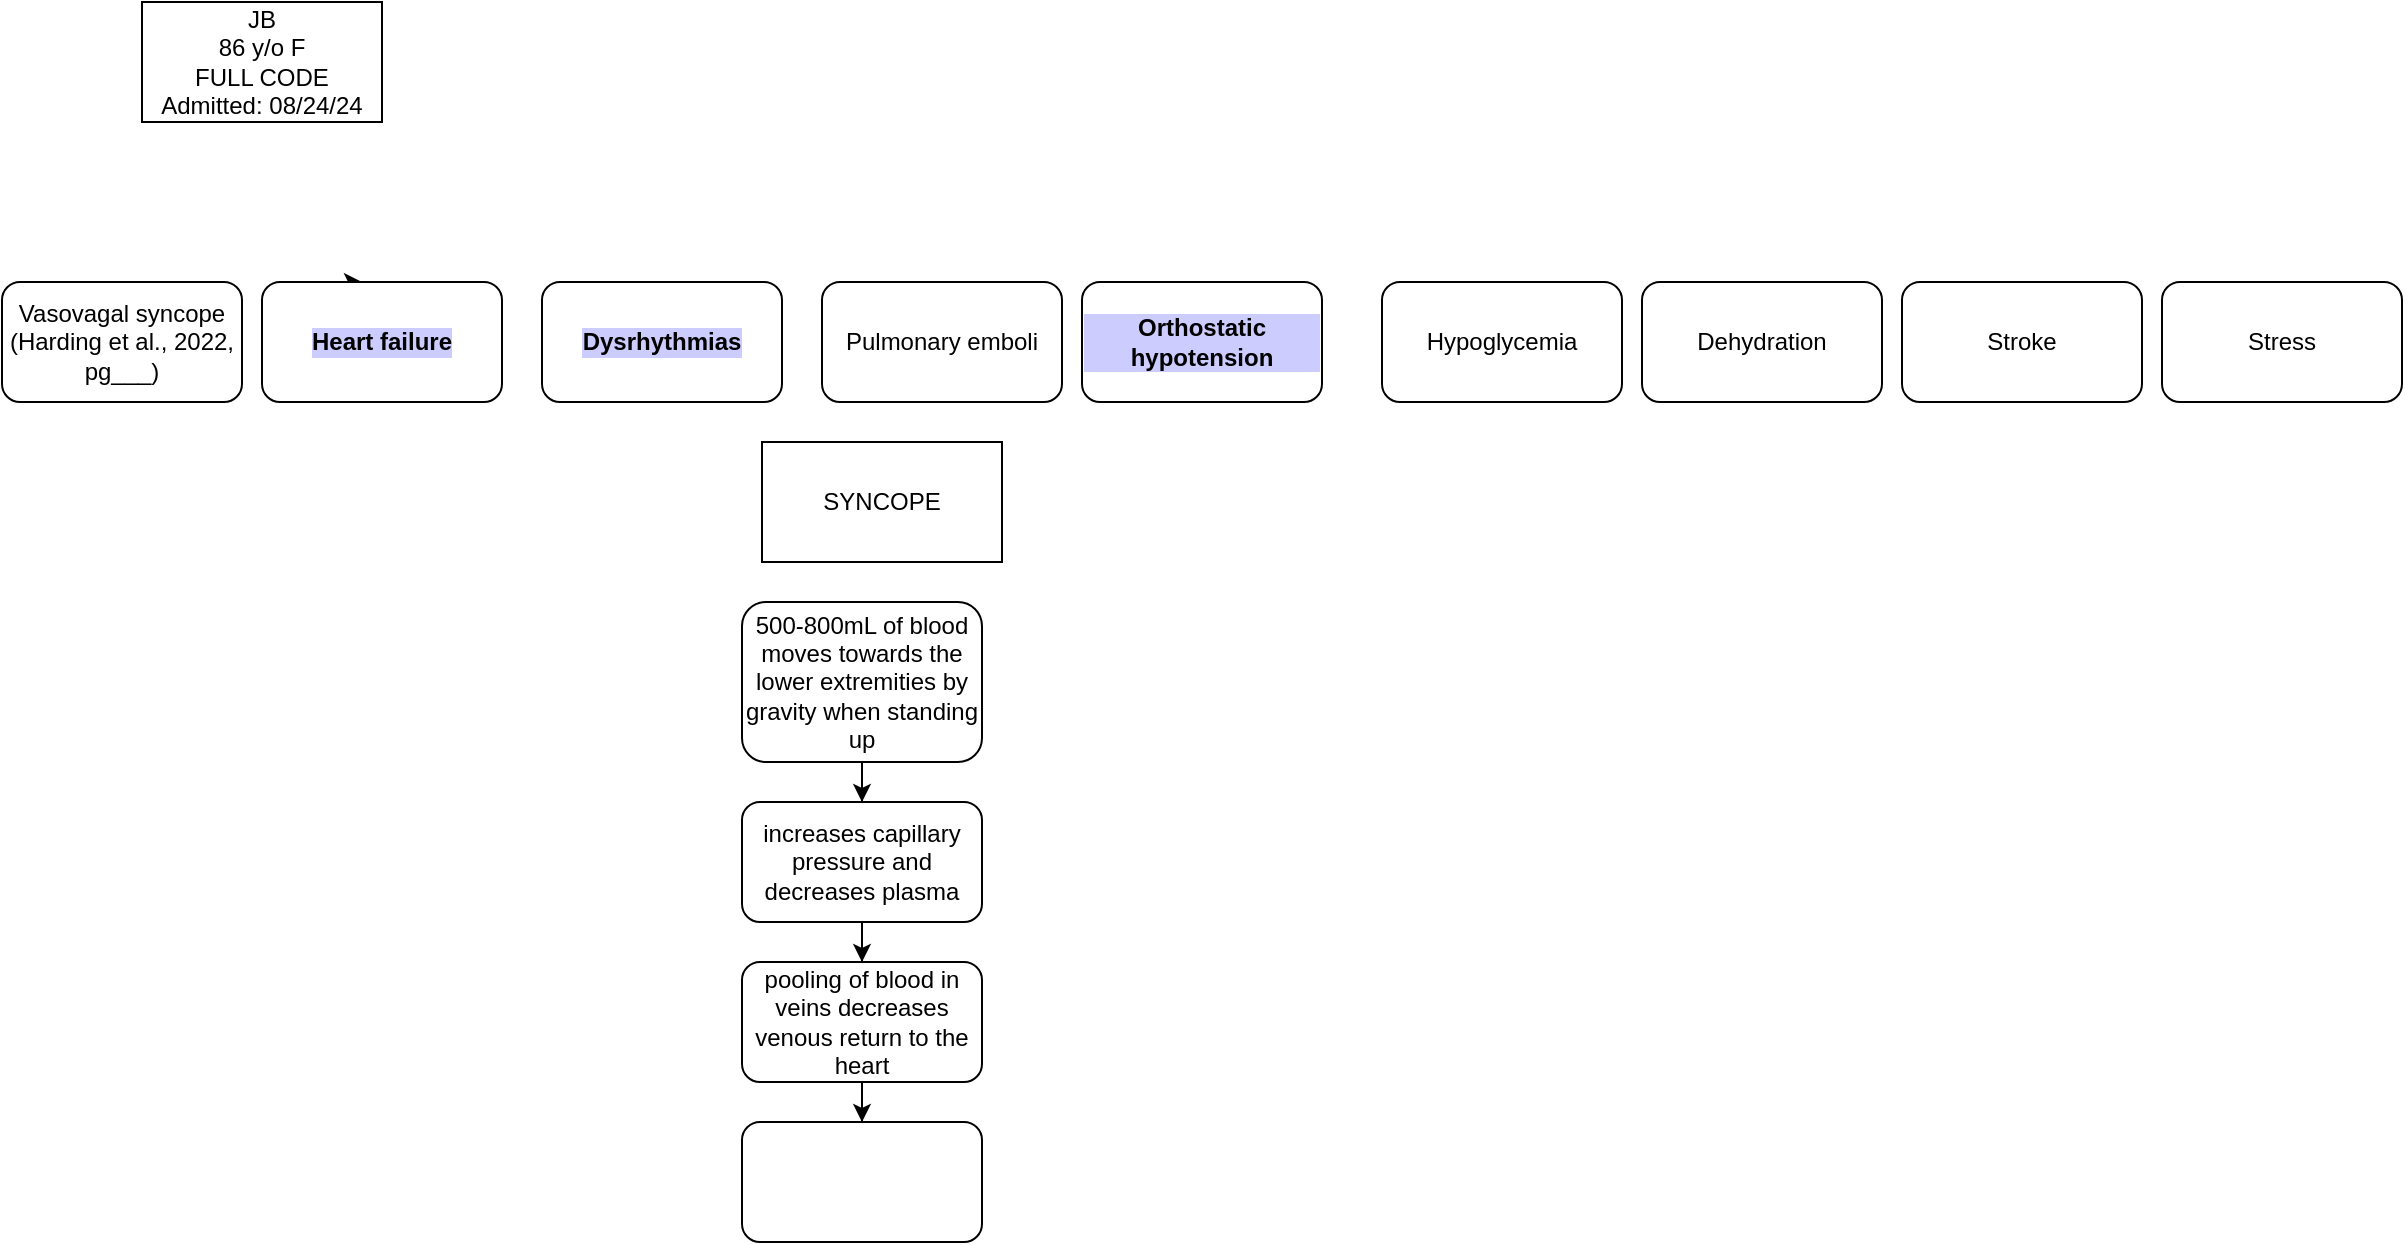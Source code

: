 <mxfile version="24.7.8">
  <diagram name="Page-1" id="JwKQs30fpyQAU54tK5lM">
    <mxGraphModel dx="1018" dy="661" grid="1" gridSize="10" guides="1" tooltips="1" connect="1" arrows="1" fold="1" page="1" pageScale="1" pageWidth="850" pageHeight="1100" math="0" shadow="0">
      <root>
        <mxCell id="0" />
        <mxCell id="1" parent="0" />
        <mxCell id="rDe-ku0naCSiRZYIw7cr-1" value="JB&lt;div&gt;86 y/o F&lt;/div&gt;&lt;div&gt;FULL CODE&lt;/div&gt;&lt;div&gt;Admitted: 08/24/24&lt;/div&gt;" style="rounded=0;whiteSpace=wrap;html=1;" parent="1" vertex="1">
          <mxGeometry x="80" y="40" width="120" height="60" as="geometry" />
        </mxCell>
        <mxCell id="rDe-ku0naCSiRZYIw7cr-2" value="SYNCOPE" style="rounded=0;whiteSpace=wrap;html=1;" parent="1" vertex="1">
          <mxGeometry x="390" y="260" width="120" height="60" as="geometry" />
        </mxCell>
        <mxCell id="rDe-ku0naCSiRZYIw7cr-3" value="Vasovagal syncope&lt;div&gt;(Harding et al., 2022, pg___)&lt;/div&gt;" style="rounded=1;whiteSpace=wrap;html=1;" parent="1" vertex="1">
          <mxGeometry x="10" y="180" width="120" height="60" as="geometry" />
        </mxCell>
        <mxCell id="rDe-ku0naCSiRZYIw7cr-7" style="edgeStyle=orthogonalEdgeStyle;rounded=0;orthogonalLoop=1;jettySize=auto;html=1;exitX=0.25;exitY=0;exitDx=0;exitDy=0;" parent="1" source="rDe-ku0naCSiRZYIw7cr-4" edge="1">
          <mxGeometry relative="1" as="geometry">
            <mxPoint x="190" y="180" as="targetPoint" />
          </mxGeometry>
        </mxCell>
        <mxCell id="rDe-ku0naCSiRZYIw7cr-4" value="Heart failure" style="rounded=1;whiteSpace=wrap;html=1;labelBackgroundColor=#CCCCFF;fontStyle=1" parent="1" vertex="1">
          <mxGeometry x="140" y="180" width="120" height="60" as="geometry" />
        </mxCell>
        <mxCell id="rDe-ku0naCSiRZYIw7cr-5" value="Dysrhythmias" style="rounded=1;whiteSpace=wrap;html=1;fontStyle=1;textShadow=0;labelBackgroundColor=#CCCCFF;" parent="1" vertex="1">
          <mxGeometry x="280" y="180" width="120" height="60" as="geometry" />
        </mxCell>
        <mxCell id="rDe-ku0naCSiRZYIw7cr-6" value="Pulmonary emboli" style="rounded=1;whiteSpace=wrap;html=1;" parent="1" vertex="1">
          <mxGeometry x="420" y="180" width="120" height="60" as="geometry" />
        </mxCell>
        <mxCell id="rDe-ku0naCSiRZYIw7cr-8" value="Stress" style="rounded=1;whiteSpace=wrap;html=1;" parent="1" vertex="1">
          <mxGeometry x="1090" y="180" width="120" height="60" as="geometry" />
        </mxCell>
        <mxCell id="rDe-ku0naCSiRZYIw7cr-9" value="Hypoglycemia" style="rounded=1;whiteSpace=wrap;html=1;" parent="1" vertex="1">
          <mxGeometry x="700" y="180" width="120" height="60" as="geometry" />
        </mxCell>
        <mxCell id="rDe-ku0naCSiRZYIw7cr-10" value="Dehydration" style="rounded=1;whiteSpace=wrap;html=1;" parent="1" vertex="1">
          <mxGeometry x="830" y="180" width="120" height="60" as="geometry" />
        </mxCell>
        <mxCell id="rDe-ku0naCSiRZYIw7cr-11" value="Stroke" style="rounded=1;whiteSpace=wrap;html=1;" parent="1" vertex="1">
          <mxGeometry x="960" y="180" width="120" height="60" as="geometry" />
        </mxCell>
        <mxCell id="rDe-ku0naCSiRZYIw7cr-12" value="Orthostatic hypotension" style="rounded=1;whiteSpace=wrap;html=1;fontStyle=1;labelBorderColor=none;labelBackgroundColor=#CCCCFF;" parent="1" vertex="1">
          <mxGeometry x="550" y="180" width="120" height="60" as="geometry" />
        </mxCell>
        <mxCell id="feBVgHe762FqVsPA2SjR-2" value="" style="edgeStyle=orthogonalEdgeStyle;rounded=0;orthogonalLoop=1;jettySize=auto;html=1;" edge="1" parent="1" source="rDe-ku0naCSiRZYIw7cr-13" target="feBVgHe762FqVsPA2SjR-1">
          <mxGeometry relative="1" as="geometry" />
        </mxCell>
        <mxCell id="rDe-ku0naCSiRZYIw7cr-13" value="500-800mL of blood moves towards the lower extremities by gravity when standing up" style="rounded=1;whiteSpace=wrap;html=1;" parent="1" vertex="1">
          <mxGeometry x="380" y="340" width="120" height="80" as="geometry" />
        </mxCell>
        <mxCell id="feBVgHe762FqVsPA2SjR-4" value="" style="edgeStyle=orthogonalEdgeStyle;rounded=0;orthogonalLoop=1;jettySize=auto;html=1;" edge="1" parent="1" source="feBVgHe762FqVsPA2SjR-1" target="feBVgHe762FqVsPA2SjR-3">
          <mxGeometry relative="1" as="geometry" />
        </mxCell>
        <mxCell id="feBVgHe762FqVsPA2SjR-1" value="increases capillary pressure and decreases plasma" style="whiteSpace=wrap;html=1;rounded=1;" vertex="1" parent="1">
          <mxGeometry x="380" y="440" width="120" height="60" as="geometry" />
        </mxCell>
        <mxCell id="feBVgHe762FqVsPA2SjR-6" value="" style="edgeStyle=orthogonalEdgeStyle;rounded=0;orthogonalLoop=1;jettySize=auto;html=1;" edge="1" parent="1" source="feBVgHe762FqVsPA2SjR-3" target="feBVgHe762FqVsPA2SjR-5">
          <mxGeometry relative="1" as="geometry" />
        </mxCell>
        <mxCell id="feBVgHe762FqVsPA2SjR-3" value="pooling of blood in veins decreases venous return to the heart" style="whiteSpace=wrap;html=1;rounded=1;" vertex="1" parent="1">
          <mxGeometry x="380" y="520" width="120" height="60" as="geometry" />
        </mxCell>
        <mxCell id="feBVgHe762FqVsPA2SjR-5" value="" style="whiteSpace=wrap;html=1;rounded=1;" vertex="1" parent="1">
          <mxGeometry x="380" y="600" width="120" height="60" as="geometry" />
        </mxCell>
      </root>
    </mxGraphModel>
  </diagram>
</mxfile>
